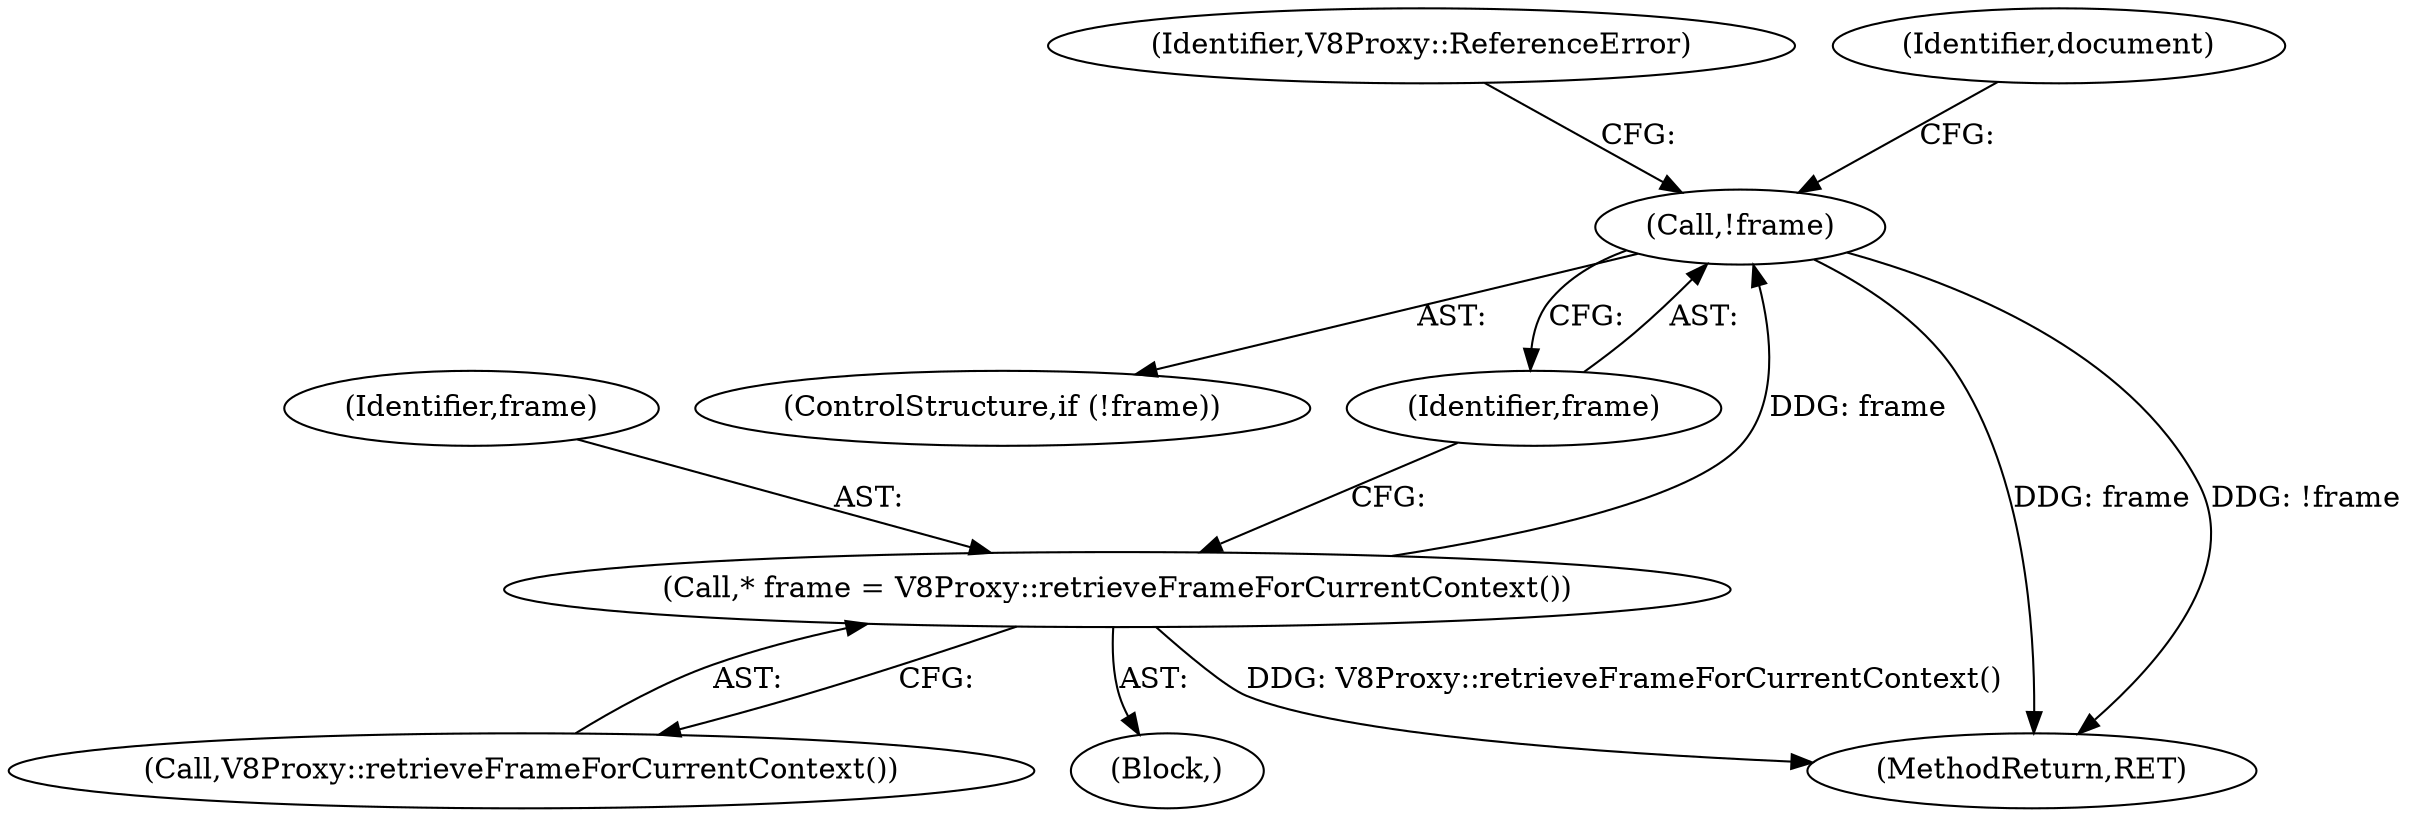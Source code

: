 digraph "0_Chrome_e9372a1bfd3588a80fcf49aa07321f0971dd6091_45@pointer" {
"1000122" [label="(Call,!frame)"];
"1000118" [label="(Call,* frame = V8Proxy::retrieveFrameForCurrentContext())"];
"1000122" [label="(Call,!frame)"];
"1000119" [label="(Identifier,frame)"];
"1000126" [label="(Identifier,V8Proxy::ReferenceError)"];
"1000121" [label="(ControlStructure,if (!frame))"];
"1000102" [label="(Block,)"];
"1000123" [label="(Identifier,frame)"];
"1000275" [label="(MethodReturn,RET)"];
"1000118" [label="(Call,* frame = V8Proxy::retrieveFrameForCurrentContext())"];
"1000120" [label="(Call,V8Proxy::retrieveFrameForCurrentContext())"];
"1000131" [label="(Identifier,document)"];
"1000122" -> "1000121"  [label="AST: "];
"1000122" -> "1000123"  [label="CFG: "];
"1000123" -> "1000122"  [label="AST: "];
"1000126" -> "1000122"  [label="CFG: "];
"1000131" -> "1000122"  [label="CFG: "];
"1000122" -> "1000275"  [label="DDG: frame"];
"1000122" -> "1000275"  [label="DDG: !frame"];
"1000118" -> "1000122"  [label="DDG: frame"];
"1000118" -> "1000102"  [label="AST: "];
"1000118" -> "1000120"  [label="CFG: "];
"1000119" -> "1000118"  [label="AST: "];
"1000120" -> "1000118"  [label="AST: "];
"1000123" -> "1000118"  [label="CFG: "];
"1000118" -> "1000275"  [label="DDG: V8Proxy::retrieveFrameForCurrentContext()"];
}
